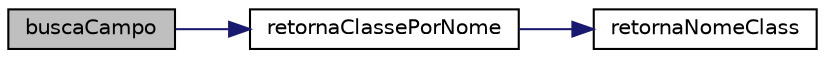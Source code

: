 digraph "buscaCampo"
{
 // INTERACTIVE_SVG=YES
  edge [fontname="Helvetica",fontsize="10",labelfontname="Helvetica",labelfontsize="10"];
  node [fontname="Helvetica",fontsize="10",shape=record];
  rankdir="LR";
  Node0 [label="buscaCampo",height=0.2,width=0.4,color="black", fillcolor="grey75", style="filled", fontcolor="black"];
  Node0 -> Node1 [color="midnightblue",fontsize="10",style="solid",fontname="Helvetica"];
  Node1 [label="retornaClassePorNome",height=0.2,width=0.4,color="black", fillcolor="white", style="filled",URL="$metodo_8c.html#aca90430d6f6d46475fd93231842e6fdd"];
  Node1 -> Node2 [color="midnightblue",fontsize="10",style="solid",fontname="Helvetica"];
  Node2 [label="retornaNomeClass",height=0.2,width=0.4,color="black", fillcolor="white", style="filled",URL="$carregador_8c.html#a9c9a3135d3a02d275706a00116816824"];
}
